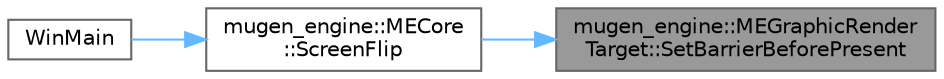 digraph "mugen_engine::MEGraphicRenderTarget::SetBarrierBeforePresent"
{
 // LATEX_PDF_SIZE
  bgcolor="transparent";
  edge [fontname=Helvetica,fontsize=10,labelfontname=Helvetica,labelfontsize=10];
  node [fontname=Helvetica,fontsize=10,shape=box,height=0.2,width=0.4];
  rankdir="RL";
  Node1 [id="Node000001",label="mugen_engine::MEGraphicRender\lTarget::SetBarrierBeforePresent",height=0.2,width=0.4,color="gray40", fillcolor="grey60", style="filled", fontcolor="black",tooltip="プレゼント前バリア"];
  Node1 -> Node2 [id="edge3_Node000001_Node000002",dir="back",color="steelblue1",style="solid",tooltip=" "];
  Node2 [id="Node000002",label="mugen_engine::MECore\l::ScreenFlip",height=0.2,width=0.4,color="grey40", fillcolor="white", style="filled",URL="$classmugen__engine_1_1_m_e_core.html#a29c86d9bd9b6506ac15fb8a97e27e3e1",tooltip="描画結果を画面に反映させる"];
  Node2 -> Node3 [id="edge4_Node000002_Node000003",dir="back",color="steelblue1",style="solid",tooltip=" "];
  Node3 [id="Node000003",label="WinMain",height=0.2,width=0.4,color="grey40", fillcolor="white", style="filled",URL="$main_8cpp.html#aa9f5bde5a38da1ef0ae63e9a5a567411",tooltip=" "];
}
